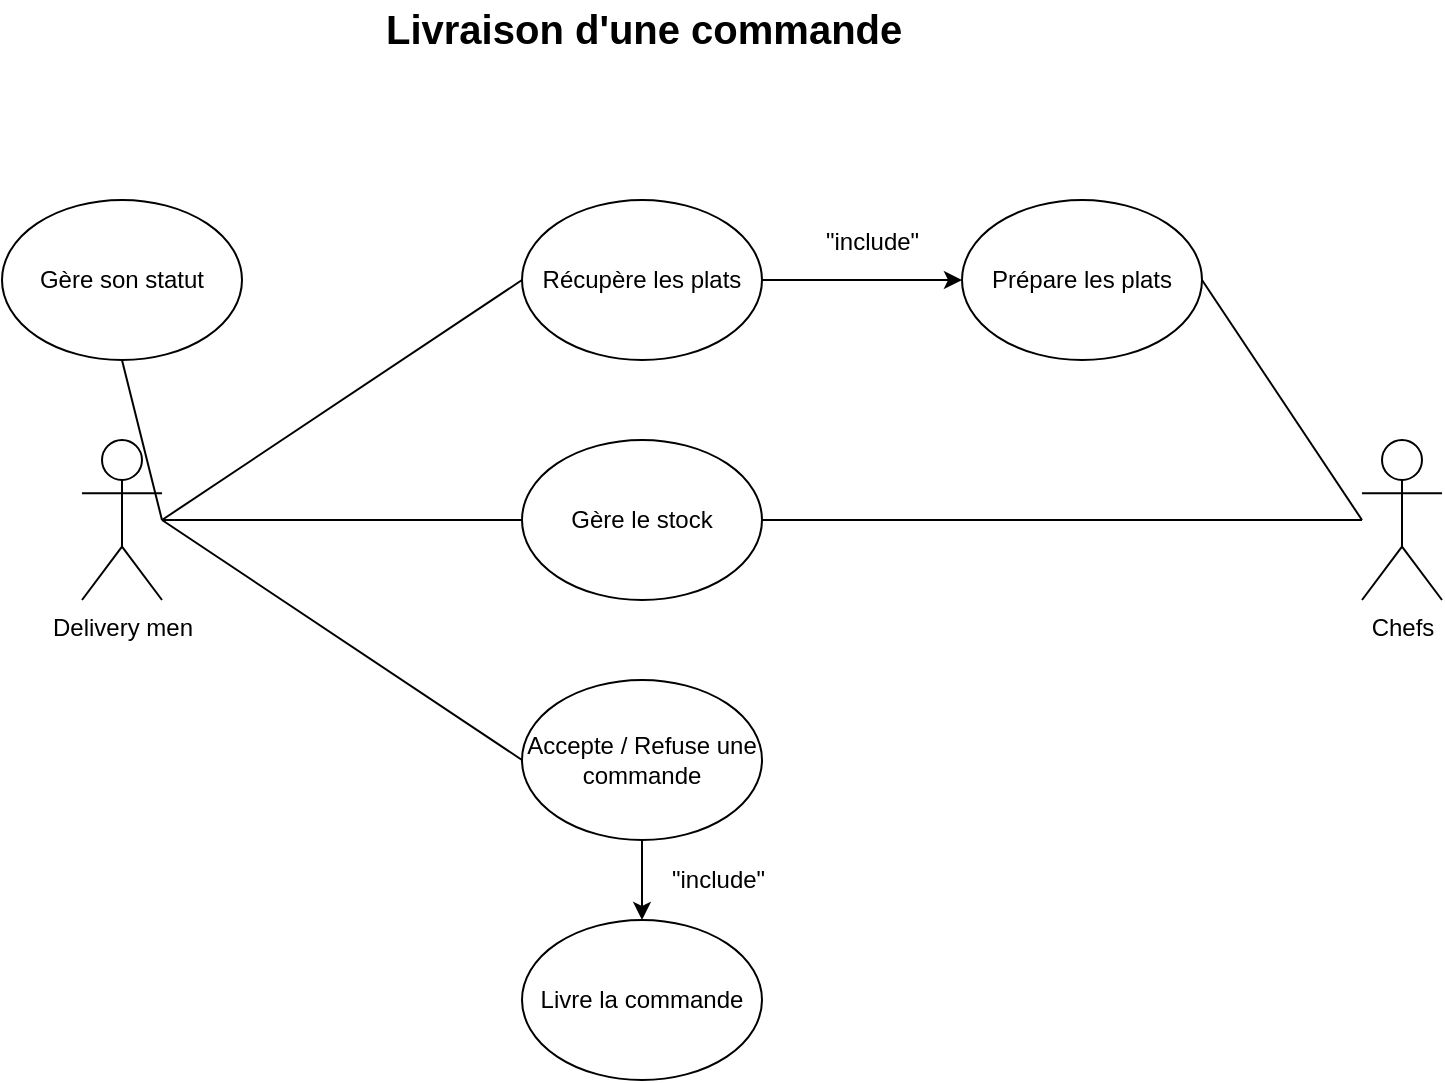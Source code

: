 <mxfile version="10.8.9" type="google"><diagram id="UJGshyHMINvb8rndjLyB" name="Page-1"><mxGraphModel dx="1394" dy="803" grid="1" gridSize="10" guides="1" tooltips="1" connect="1" arrows="1" fold="1" page="1" pageScale="1" pageWidth="827" pageHeight="1169" math="0" shadow="0"><root><mxCell id="0"/><mxCell id="1" parent="0"/><mxCell id="i_Y2LgrfLxDkmi62HTSA-2" value="Delivery men" style="shape=umlActor;verticalLabelPosition=bottom;labelBackgroundColor=#ffffff;verticalAlign=top;html=1;outlineConnect=0;" parent="1" vertex="1"><mxGeometry x="120" y="280" width="40" height="80" as="geometry"/></mxCell><mxCell id="i_Y2LgrfLxDkmi62HTSA-22" style="edgeStyle=orthogonalEdgeStyle;rounded=0;orthogonalLoop=1;jettySize=auto;html=1;entryX=0;entryY=0.5;entryDx=0;entryDy=0;" parent="1" source="i_Y2LgrfLxDkmi62HTSA-3" target="i_Y2LgrfLxDkmi62HTSA-21" edge="1"><mxGeometry relative="1" as="geometry"/></mxCell><mxCell id="i_Y2LgrfLxDkmi62HTSA-3" value="Récupère les plats" style="ellipse;whiteSpace=wrap;html=1;" parent="1" vertex="1"><mxGeometry x="340" y="160" width="120" height="80" as="geometry"/></mxCell><mxCell id="i_Y2LgrfLxDkmi62HTSA-4" value="Gère son statut" style="ellipse;whiteSpace=wrap;html=1;" parent="1" vertex="1"><mxGeometry x="80" y="160" width="120" height="80" as="geometry"/></mxCell><mxCell id="i_Y2LgrfLxDkmi62HTSA-12" style="edgeStyle=orthogonalEdgeStyle;rounded=0;orthogonalLoop=1;jettySize=auto;html=1;" parent="1" source="i_Y2LgrfLxDkmi62HTSA-5" target="i_Y2LgrfLxDkmi62HTSA-9" edge="1"><mxGeometry relative="1" as="geometry"/></mxCell><mxCell id="i_Y2LgrfLxDkmi62HTSA-5" value="Accepte / Refuse une commande" style="ellipse;whiteSpace=wrap;html=1;" parent="1" vertex="1"><mxGeometry x="340" y="400" width="120" height="80" as="geometry"/></mxCell><mxCell id="i_Y2LgrfLxDkmi62HTSA-6" value="" style="endArrow=none;html=1;entryX=0;entryY=0.5;entryDx=0;entryDy=0;" parent="1" target="i_Y2LgrfLxDkmi62HTSA-3" edge="1"><mxGeometry width="50" height="50" relative="1" as="geometry"><mxPoint x="160" y="320" as="sourcePoint"/><mxPoint x="250" y="280" as="targetPoint"/></mxGeometry></mxCell><mxCell id="i_Y2LgrfLxDkmi62HTSA-7" value="" style="endArrow=none;html=1;entryX=0.5;entryY=1;entryDx=0;entryDy=0;" parent="1" target="i_Y2LgrfLxDkmi62HTSA-4" edge="1"><mxGeometry width="50" height="50" relative="1" as="geometry"><mxPoint x="160" y="320" as="sourcePoint"/><mxPoint x="350" y="210" as="targetPoint"/></mxGeometry></mxCell><mxCell id="i_Y2LgrfLxDkmi62HTSA-8" value="" style="endArrow=none;html=1;entryX=0;entryY=0.5;entryDx=0;entryDy=0;" parent="1" target="i_Y2LgrfLxDkmi62HTSA-5" edge="1"><mxGeometry width="50" height="50" relative="1" as="geometry"><mxPoint x="160" y="320" as="sourcePoint"/><mxPoint x="370" y="370" as="targetPoint"/></mxGeometry></mxCell><mxCell id="i_Y2LgrfLxDkmi62HTSA-9" value="Livre la commande" style="ellipse;whiteSpace=wrap;html=1;" parent="1" vertex="1"><mxGeometry x="340" y="520" width="120" height="80" as="geometry"/></mxCell><mxCell id="i_Y2LgrfLxDkmi62HTSA-13" value="&quot;include&quot;" style="text;html=1;resizable=0;points=[];autosize=1;align=left;verticalAlign=top;spacingTop=-4;" parent="1" vertex="1"><mxGeometry x="413" y="490" width="60" height="20" as="geometry"/></mxCell><mxCell id="i_Y2LgrfLxDkmi62HTSA-14" value="Chefs" style="shape=umlActor;verticalLabelPosition=bottom;labelBackgroundColor=#ffffff;verticalAlign=top;html=1;outlineConnect=0;" parent="1" vertex="1"><mxGeometry x="760" y="280" width="40" height="80" as="geometry"/></mxCell><mxCell id="i_Y2LgrfLxDkmi62HTSA-21" value="Prépare les plats" style="ellipse;whiteSpace=wrap;html=1;" parent="1" vertex="1"><mxGeometry x="560" y="160" width="120" height="80" as="geometry"/></mxCell><mxCell id="i_Y2LgrfLxDkmi62HTSA-23" value="&quot;include&quot;" style="text;html=1;resizable=0;points=[];autosize=1;align=left;verticalAlign=top;spacingTop=-4;" parent="1" vertex="1"><mxGeometry x="490" y="171" width="60" height="20" as="geometry"/></mxCell><mxCell id="i_Y2LgrfLxDkmi62HTSA-24" value="" style="endArrow=none;html=1;exitX=1;exitY=0.5;exitDx=0;exitDy=0;" parent="1" source="i_Y2LgrfLxDkmi62HTSA-21" edge="1"><mxGeometry width="50" height="50" relative="1" as="geometry"><mxPoint x="680" y="280" as="sourcePoint"/><mxPoint x="760" y="320" as="targetPoint"/></mxGeometry></mxCell><mxCell id="i_Y2LgrfLxDkmi62HTSA-25" value="Gère le stock" style="ellipse;whiteSpace=wrap;html=1;" parent="1" vertex="1"><mxGeometry x="340" y="280" width="120" height="80" as="geometry"/></mxCell><mxCell id="i_Y2LgrfLxDkmi62HTSA-26" value="" style="endArrow=none;html=1;exitX=1;exitY=0.5;exitDx=0;exitDy=0;" parent="1" source="i_Y2LgrfLxDkmi62HTSA-25" edge="1"><mxGeometry width="50" height="50" relative="1" as="geometry"><mxPoint x="680" y="240" as="sourcePoint"/><mxPoint x="760" y="320" as="targetPoint"/></mxGeometry></mxCell><mxCell id="i_Y2LgrfLxDkmi62HTSA-27" value="&lt;b&gt;&lt;font style=&quot;font-size: 20px&quot;&gt;Livraison d'une commande&lt;/font&gt;&lt;/b&gt;" style="text;html=1;resizable=0;points=[];autosize=1;align=left;verticalAlign=top;spacingTop=-4;" parent="1" vertex="1"><mxGeometry x="270" y="60" width="270" height="20" as="geometry"/></mxCell><mxCell id="wemlbG4vuYFYCn5Rt9E2-1" value="" style="endArrow=none;html=1;entryX=0;entryY=0.5;entryDx=0;entryDy=0;" edge="1" parent="1" target="i_Y2LgrfLxDkmi62HTSA-25"><mxGeometry width="50" height="50" relative="1" as="geometry"><mxPoint x="160" y="320" as="sourcePoint"/><mxPoint x="280" y="295" as="targetPoint"/></mxGeometry></mxCell></root></mxGraphModel></diagram></mxfile>